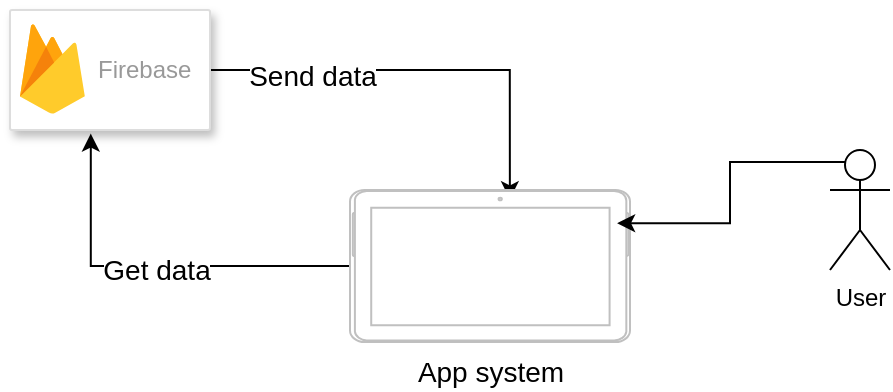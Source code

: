 <mxfile version="21.2.3" type="github">
  <diagram name="Page-1" id="Dg8eEz2HgzWtZS1r751G">
    <mxGraphModel dx="1050" dy="549" grid="1" gridSize="10" guides="1" tooltips="1" connect="1" arrows="1" fold="1" page="1" pageScale="1" pageWidth="850" pageHeight="1100" math="0" shadow="0">
      <root>
        <mxCell id="0" />
        <mxCell id="1" parent="0" />
        <mxCell id="fbs9RgWbE8Qr5iZF0D_h-4" style="edgeStyle=orthogonalEdgeStyle;rounded=0;orthogonalLoop=1;jettySize=auto;html=1;entryX=0.939;entryY=0.571;entryDx=0;entryDy=0;entryPerimeter=0;fontSize=14;" edge="1" parent="1" source="fbs9RgWbE8Qr5iZF0D_h-1" target="fbs9RgWbE8Qr5iZF0D_h-3">
          <mxGeometry relative="1" as="geometry" />
        </mxCell>
        <mxCell id="fbs9RgWbE8Qr5iZF0D_h-9" value="Send data" style="edgeLabel;html=1;align=center;verticalAlign=middle;resizable=0;points=[];fontSize=14;" vertex="1" connectable="0" parent="fbs9RgWbE8Qr5iZF0D_h-4">
          <mxGeometry x="-0.526" y="-3" relative="1" as="geometry">
            <mxPoint as="offset" />
          </mxGeometry>
        </mxCell>
        <mxCell id="fbs9RgWbE8Qr5iZF0D_h-1" value="" style="strokeColor=#dddddd;shadow=1;strokeWidth=1;rounded=1;absoluteArcSize=1;arcSize=2;" vertex="1" parent="1">
          <mxGeometry x="80" y="100" width="100" height="60" as="geometry" />
        </mxCell>
        <mxCell id="fbs9RgWbE8Qr5iZF0D_h-2" value="Firebase" style="sketch=0;dashed=0;connectable=0;html=1;fillColor=#5184F3;strokeColor=none;shape=mxgraph.gcp2.firebase;part=1;labelPosition=right;verticalLabelPosition=middle;align=left;verticalAlign=middle;spacingLeft=5;fontColor=#999999;fontSize=12;" vertex="1" parent="fbs9RgWbE8Qr5iZF0D_h-1">
          <mxGeometry width="32.4" height="45" relative="1" as="geometry">
            <mxPoint x="5" y="7" as="offset" />
          </mxGeometry>
        </mxCell>
        <mxCell id="fbs9RgWbE8Qr5iZF0D_h-5" style="edgeStyle=orthogonalEdgeStyle;rounded=0;orthogonalLoop=1;jettySize=auto;html=1;entryX=0.404;entryY=1.03;entryDx=0;entryDy=0;entryPerimeter=0;" edge="1" parent="1" source="fbs9RgWbE8Qr5iZF0D_h-3" target="fbs9RgWbE8Qr5iZF0D_h-1">
          <mxGeometry relative="1" as="geometry" />
        </mxCell>
        <mxCell id="fbs9RgWbE8Qr5iZF0D_h-7" value="Get data" style="edgeLabel;html=1;align=center;verticalAlign=middle;resizable=0;points=[];fontSize=14;" vertex="1" connectable="0" parent="fbs9RgWbE8Qr5iZF0D_h-5">
          <mxGeometry x="-0.007" y="2" relative="1" as="geometry">
            <mxPoint as="offset" />
          </mxGeometry>
        </mxCell>
        <mxCell id="fbs9RgWbE8Qr5iZF0D_h-3" value="&lt;font style=&quot;font-size: 14px;&quot;&gt;App system&lt;/font&gt;" style="verticalLabelPosition=bottom;verticalAlign=top;html=1;shadow=0;dashed=0;strokeWidth=1;shape=mxgraph.android.tab2;strokeColor=#c0c0c0;direction=north;" vertex="1" parent="1">
          <mxGeometry x="250" y="190" width="140" height="76" as="geometry" />
        </mxCell>
        <mxCell id="fbs9RgWbE8Qr5iZF0D_h-13" style="edgeStyle=orthogonalEdgeStyle;rounded=0;orthogonalLoop=1;jettySize=auto;html=1;exitX=0.25;exitY=0.1;exitDx=0;exitDy=0;exitPerimeter=0;entryX=0.782;entryY=0.954;entryDx=0;entryDy=0;entryPerimeter=0;" edge="1" parent="1" source="fbs9RgWbE8Qr5iZF0D_h-10" target="fbs9RgWbE8Qr5iZF0D_h-3">
          <mxGeometry relative="1" as="geometry" />
        </mxCell>
        <mxCell id="fbs9RgWbE8Qr5iZF0D_h-10" value="User" style="shape=umlActor;verticalLabelPosition=bottom;verticalAlign=top;html=1;outlineConnect=0;" vertex="1" parent="1">
          <mxGeometry x="490" y="170" width="30" height="60" as="geometry" />
        </mxCell>
      </root>
    </mxGraphModel>
  </diagram>
</mxfile>
